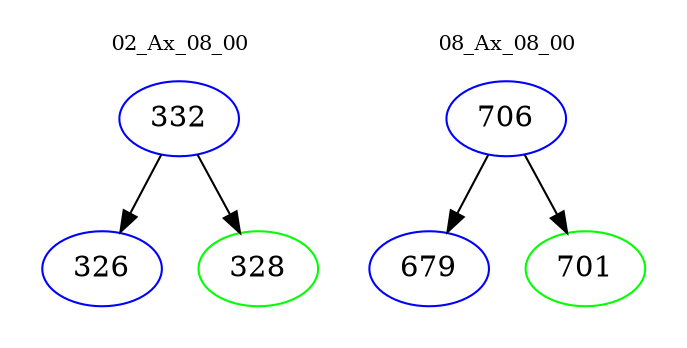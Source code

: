 digraph{
subgraph cluster_0 {
color = white
label = "02_Ax_08_00";
fontsize=10;
T0_332 [label="332", color="blue"]
T0_332 -> T0_326 [color="black"]
T0_326 [label="326", color="blue"]
T0_332 -> T0_328 [color="black"]
T0_328 [label="328", color="green"]
}
subgraph cluster_1 {
color = white
label = "08_Ax_08_00";
fontsize=10;
T1_706 [label="706", color="blue"]
T1_706 -> T1_679 [color="black"]
T1_679 [label="679", color="blue"]
T1_706 -> T1_701 [color="black"]
T1_701 [label="701", color="green"]
}
}
